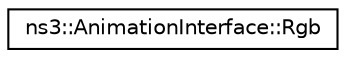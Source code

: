digraph "Graphical Class Hierarchy"
{
 // LATEX_PDF_SIZE
  edge [fontname="Helvetica",fontsize="10",labelfontname="Helvetica",labelfontsize="10"];
  node [fontname="Helvetica",fontsize="10",shape=record];
  rankdir="LR";
  Node0 [label="ns3::AnimationInterface::Rgb",height=0.2,width=0.4,color="black", fillcolor="white", style="filled",URL="$structns3_1_1_animation_interface_1_1_rgb.html",tooltip="RGB structure."];
}

